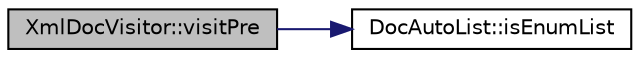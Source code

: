 digraph "XmlDocVisitor::visitPre"
{
 // LATEX_PDF_SIZE
  edge [fontname="Helvetica",fontsize="10",labelfontname="Helvetica",labelfontsize="10"];
  node [fontname="Helvetica",fontsize="10",shape=record];
  rankdir="LR";
  Node1 [label="XmlDocVisitor::visitPre",height=0.2,width=0.4,color="black", fillcolor="grey75", style="filled", fontcolor="black",tooltip=" "];
  Node1 -> Node2 [color="midnightblue",fontsize="10",style="solid"];
  Node2 [label="DocAutoList::isEnumList",height=0.2,width=0.4,color="black", fillcolor="white", style="filled",URL="$classDocAutoList.html#a479dfc09c9f638c9bdead57868c5a3b8",tooltip=" "];
}
